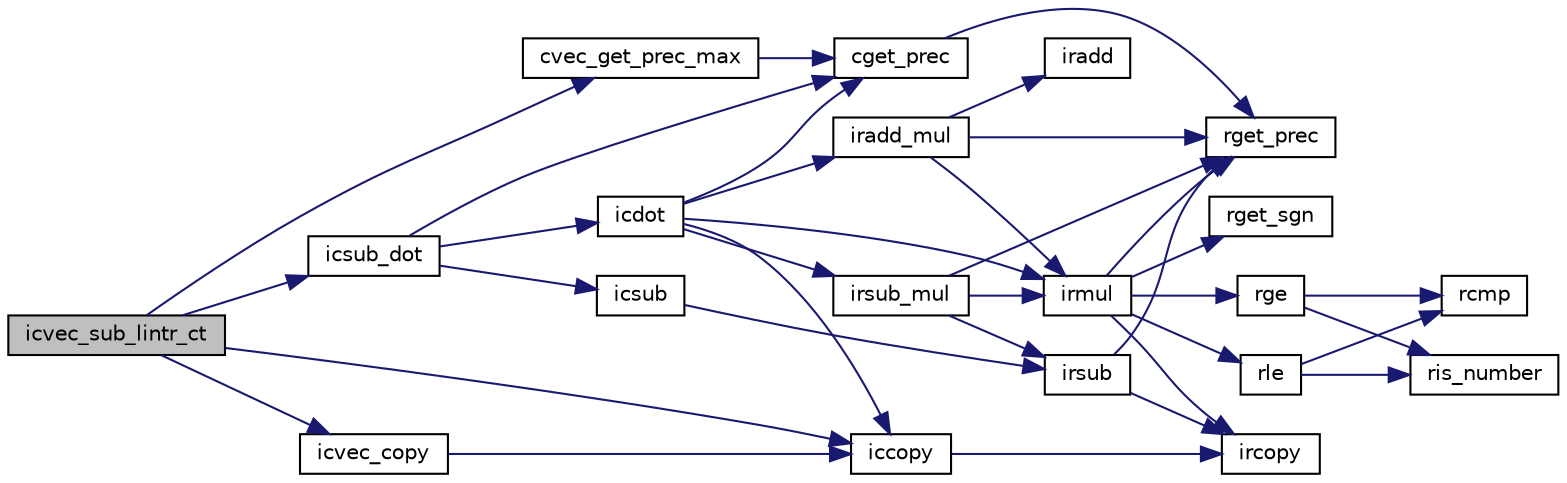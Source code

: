 digraph "icvec_sub_lintr_ct"
{
  edge [fontname="Helvetica",fontsize="10",labelfontname="Helvetica",labelfontsize="10"];
  node [fontname="Helvetica",fontsize="10",shape=record];
  rankdir="LR";
  Node601 [label="icvec_sub_lintr_ct",height=0.2,width=0.4,color="black", fillcolor="grey75", style="filled", fontcolor="black"];
  Node601 -> Node602 [color="midnightblue",fontsize="10",style="solid",fontname="Helvetica"];
  Node602 [label="cvec_get_prec_max",height=0.2,width=0.4,color="black", fillcolor="white", style="filled",URL="$cvec_8c.html#a4220cbe500e7a1383fbd278e5d4035b3",tooltip="cmulti型のベクトルの浮動小数点数の精度(ビット数)の最大値を取得. "];
  Node602 -> Node603 [color="midnightblue",fontsize="10",style="solid",fontname="Helvetica"];
  Node603 [label="cget_prec",height=0.2,width=0.4,color="black", fillcolor="white", style="filled",URL="$cmulti_8c.html#a69302d488c9954d3cbe85feb873216fa",tooltip="cmulti型の浮動小数点数の精度(ビット数)を取得. "];
  Node603 -> Node604 [color="midnightblue",fontsize="10",style="solid",fontname="Helvetica"];
  Node604 [label="rget_prec",height=0.2,width=0.4,color="black", fillcolor="white", style="filled",URL="$is__rmulti_8h.html#ad9bc8d534620527dc3c46ef4c9d04442",tooltip="rmulti型の浮動小数点数の精度(ビット数)を取得. "];
  Node601 -> Node605 [color="midnightblue",fontsize="10",style="solid",fontname="Helvetica"];
  Node605 [label="iccopy",height=0.2,width=0.4,color="black", fillcolor="white", style="filled",URL="$icmulti_8c.html#a0e3f5efa94c1a1e8cc0a527d6cbcbdee",tooltip="コピー [y0,y1]=[x0,x1]. "];
  Node605 -> Node606 [color="midnightblue",fontsize="10",style="solid",fontname="Helvetica"];
  Node606 [label="ircopy",height=0.2,width=0.4,color="black", fillcolor="white", style="filled",URL="$irmulti_8c.html#aaf2192a33e04cbba12da47550fde287e",tooltip="コピー [y0,y1]=[x0,x1]. "];
  Node601 -> Node607 [color="midnightblue",fontsize="10",style="solid",fontname="Helvetica"];
  Node607 [label="icsub_dot",height=0.2,width=0.4,color="black", fillcolor="white", style="filled",URL="$icmulti_8c.html#a1057bf164dc6de483dc3b302c96ef62c",tooltip="共役な積の減算 [z0,z1]-=conj([x0,x1])*[y0,y1] "];
  Node607 -> Node603 [color="midnightblue",fontsize="10",style="solid",fontname="Helvetica"];
  Node607 -> Node608 [color="midnightblue",fontsize="10",style="solid",fontname="Helvetica"];
  Node608 [label="icdot",height=0.2,width=0.4,color="black", fillcolor="white", style="filled",URL="$icmulti_8c.html#a60c46aedd4bd6401c9cdebe87864c9ae",tooltip="共役な掛け算 [z0,z1]=conj([x0,x1])*[y0,y1] "];
  Node608 -> Node603 [color="midnightblue",fontsize="10",style="solid",fontname="Helvetica"];
  Node608 -> Node609 [color="midnightblue",fontsize="10",style="solid",fontname="Helvetica"];
  Node609 [label="irmul",height=0.2,width=0.4,color="black", fillcolor="white", style="filled",URL="$irmulti_8c.html#a9f9bc42cc6a70b365b032dc7bedd1abb",tooltip="掛け算 [z0,z1]=[x0,x1]*[y0,y1] "];
  Node609 -> Node604 [color="midnightblue",fontsize="10",style="solid",fontname="Helvetica"];
  Node609 -> Node610 [color="midnightblue",fontsize="10",style="solid",fontname="Helvetica"];
  Node610 [label="rget_sgn",height=0.2,width=0.4,color="black", fillcolor="white", style="filled",URL="$is__rmulti_8h.html#a1eabb75964384f5b7057a0275385d4bb",tooltip="rmulti型の浮動小数点数の符号部の取得. "];
  Node609 -> Node611 [color="midnightblue",fontsize="10",style="solid",fontname="Helvetica"];
  Node611 [label="rle",height=0.2,width=0.4,color="black", fillcolor="white", style="filled",URL="$is__rmulti_8h.html#a72d8f7f7abd4fa2ff89f488742ff7ca7",tooltip="rmulti型の値の比較 x<=y "];
  Node611 -> Node612 [color="midnightblue",fontsize="10",style="solid",fontname="Helvetica"];
  Node612 [label="ris_number",height=0.2,width=0.4,color="black", fillcolor="white", style="filled",URL="$rmulti_8c.html#a02c3c838634809fb6260ab78926b5f8b",tooltip="rmulti型が数であるかの判定. "];
  Node611 -> Node613 [color="midnightblue",fontsize="10",style="solid",fontname="Helvetica"];
  Node613 [label="rcmp",height=0.2,width=0.4,color="black", fillcolor="white", style="filled",URL="$rmulti_8c.html#aa7f2e03f88a388911123c82ad3f36b16",tooltip="rmulti型の値の比較 x<=>y "];
  Node609 -> Node614 [color="midnightblue",fontsize="10",style="solid",fontname="Helvetica"];
  Node614 [label="rge",height=0.2,width=0.4,color="black", fillcolor="white", style="filled",URL="$is__rmulti_8h.html#a7544c8c3220be262b43d9cdcacd5f8f2",tooltip="rmulti型の値の比較 x>=y "];
  Node614 -> Node612 [color="midnightblue",fontsize="10",style="solid",fontname="Helvetica"];
  Node614 -> Node613 [color="midnightblue",fontsize="10",style="solid",fontname="Helvetica"];
  Node609 -> Node606 [color="midnightblue",fontsize="10",style="solid",fontname="Helvetica"];
  Node608 -> Node615 [color="midnightblue",fontsize="10",style="solid",fontname="Helvetica"];
  Node615 [label="iradd_mul",height=0.2,width=0.4,color="black", fillcolor="white", style="filled",URL="$irmulti_8c.html#a55d04ab7f2884310fcff04b636911df1",tooltip="積の加算 [z0,z1]+=[x0,x1]*[y0,y1] "];
  Node615 -> Node604 [color="midnightblue",fontsize="10",style="solid",fontname="Helvetica"];
  Node615 -> Node609 [color="midnightblue",fontsize="10",style="solid",fontname="Helvetica"];
  Node615 -> Node616 [color="midnightblue",fontsize="10",style="solid",fontname="Helvetica"];
  Node616 [label="iradd",height=0.2,width=0.4,color="black", fillcolor="white", style="filled",URL="$irmulti_8c.html#a2a3a18d72fa9e737ac67d95ccb3e8ca9",tooltip="足し算 [z0,z1]=[x0,x1]+[y0,y1] "];
  Node608 -> Node617 [color="midnightblue",fontsize="10",style="solid",fontname="Helvetica"];
  Node617 [label="irsub_mul",height=0.2,width=0.4,color="black", fillcolor="white", style="filled",URL="$irmulti_8c.html#a718dadb4804a0eaddcf795adfd1a880d",tooltip="積の減算 [z0,z1]-=[x0,x1]*[y0,y1] "];
  Node617 -> Node604 [color="midnightblue",fontsize="10",style="solid",fontname="Helvetica"];
  Node617 -> Node609 [color="midnightblue",fontsize="10",style="solid",fontname="Helvetica"];
  Node617 -> Node618 [color="midnightblue",fontsize="10",style="solid",fontname="Helvetica"];
  Node618 [label="irsub",height=0.2,width=0.4,color="black", fillcolor="white", style="filled",URL="$irmulti_8c.html#ad83b8a1e9ca77caeaf833f866853ac35",tooltip="引き算 [z0,z1]=[x0,x1]-[y0,y1] "];
  Node618 -> Node604 [color="midnightblue",fontsize="10",style="solid",fontname="Helvetica"];
  Node618 -> Node606 [color="midnightblue",fontsize="10",style="solid",fontname="Helvetica"];
  Node608 -> Node605 [color="midnightblue",fontsize="10",style="solid",fontname="Helvetica"];
  Node607 -> Node619 [color="midnightblue",fontsize="10",style="solid",fontname="Helvetica"];
  Node619 [label="icsub",height=0.2,width=0.4,color="black", fillcolor="white", style="filled",URL="$icmulti_8c.html#a5f8e70c609ebc9ec4217b512f0e4823b",tooltip="引き算 [z0,z1]=[x0,x1]-[y0,y1] "];
  Node619 -> Node618 [color="midnightblue",fontsize="10",style="solid",fontname="Helvetica"];
  Node601 -> Node620 [color="midnightblue",fontsize="10",style="solid",fontname="Helvetica"];
  Node620 [label="icvec_copy",height=0.2,width=0.4,color="black", fillcolor="white", style="filled",URL="$icvec_8c.html#a952d18796331bb82baf0e4c57f3e0e9c",tooltip="コピー [y0,y1]=[x0,x1] "];
  Node620 -> Node605 [color="midnightblue",fontsize="10",style="solid",fontname="Helvetica"];
}
